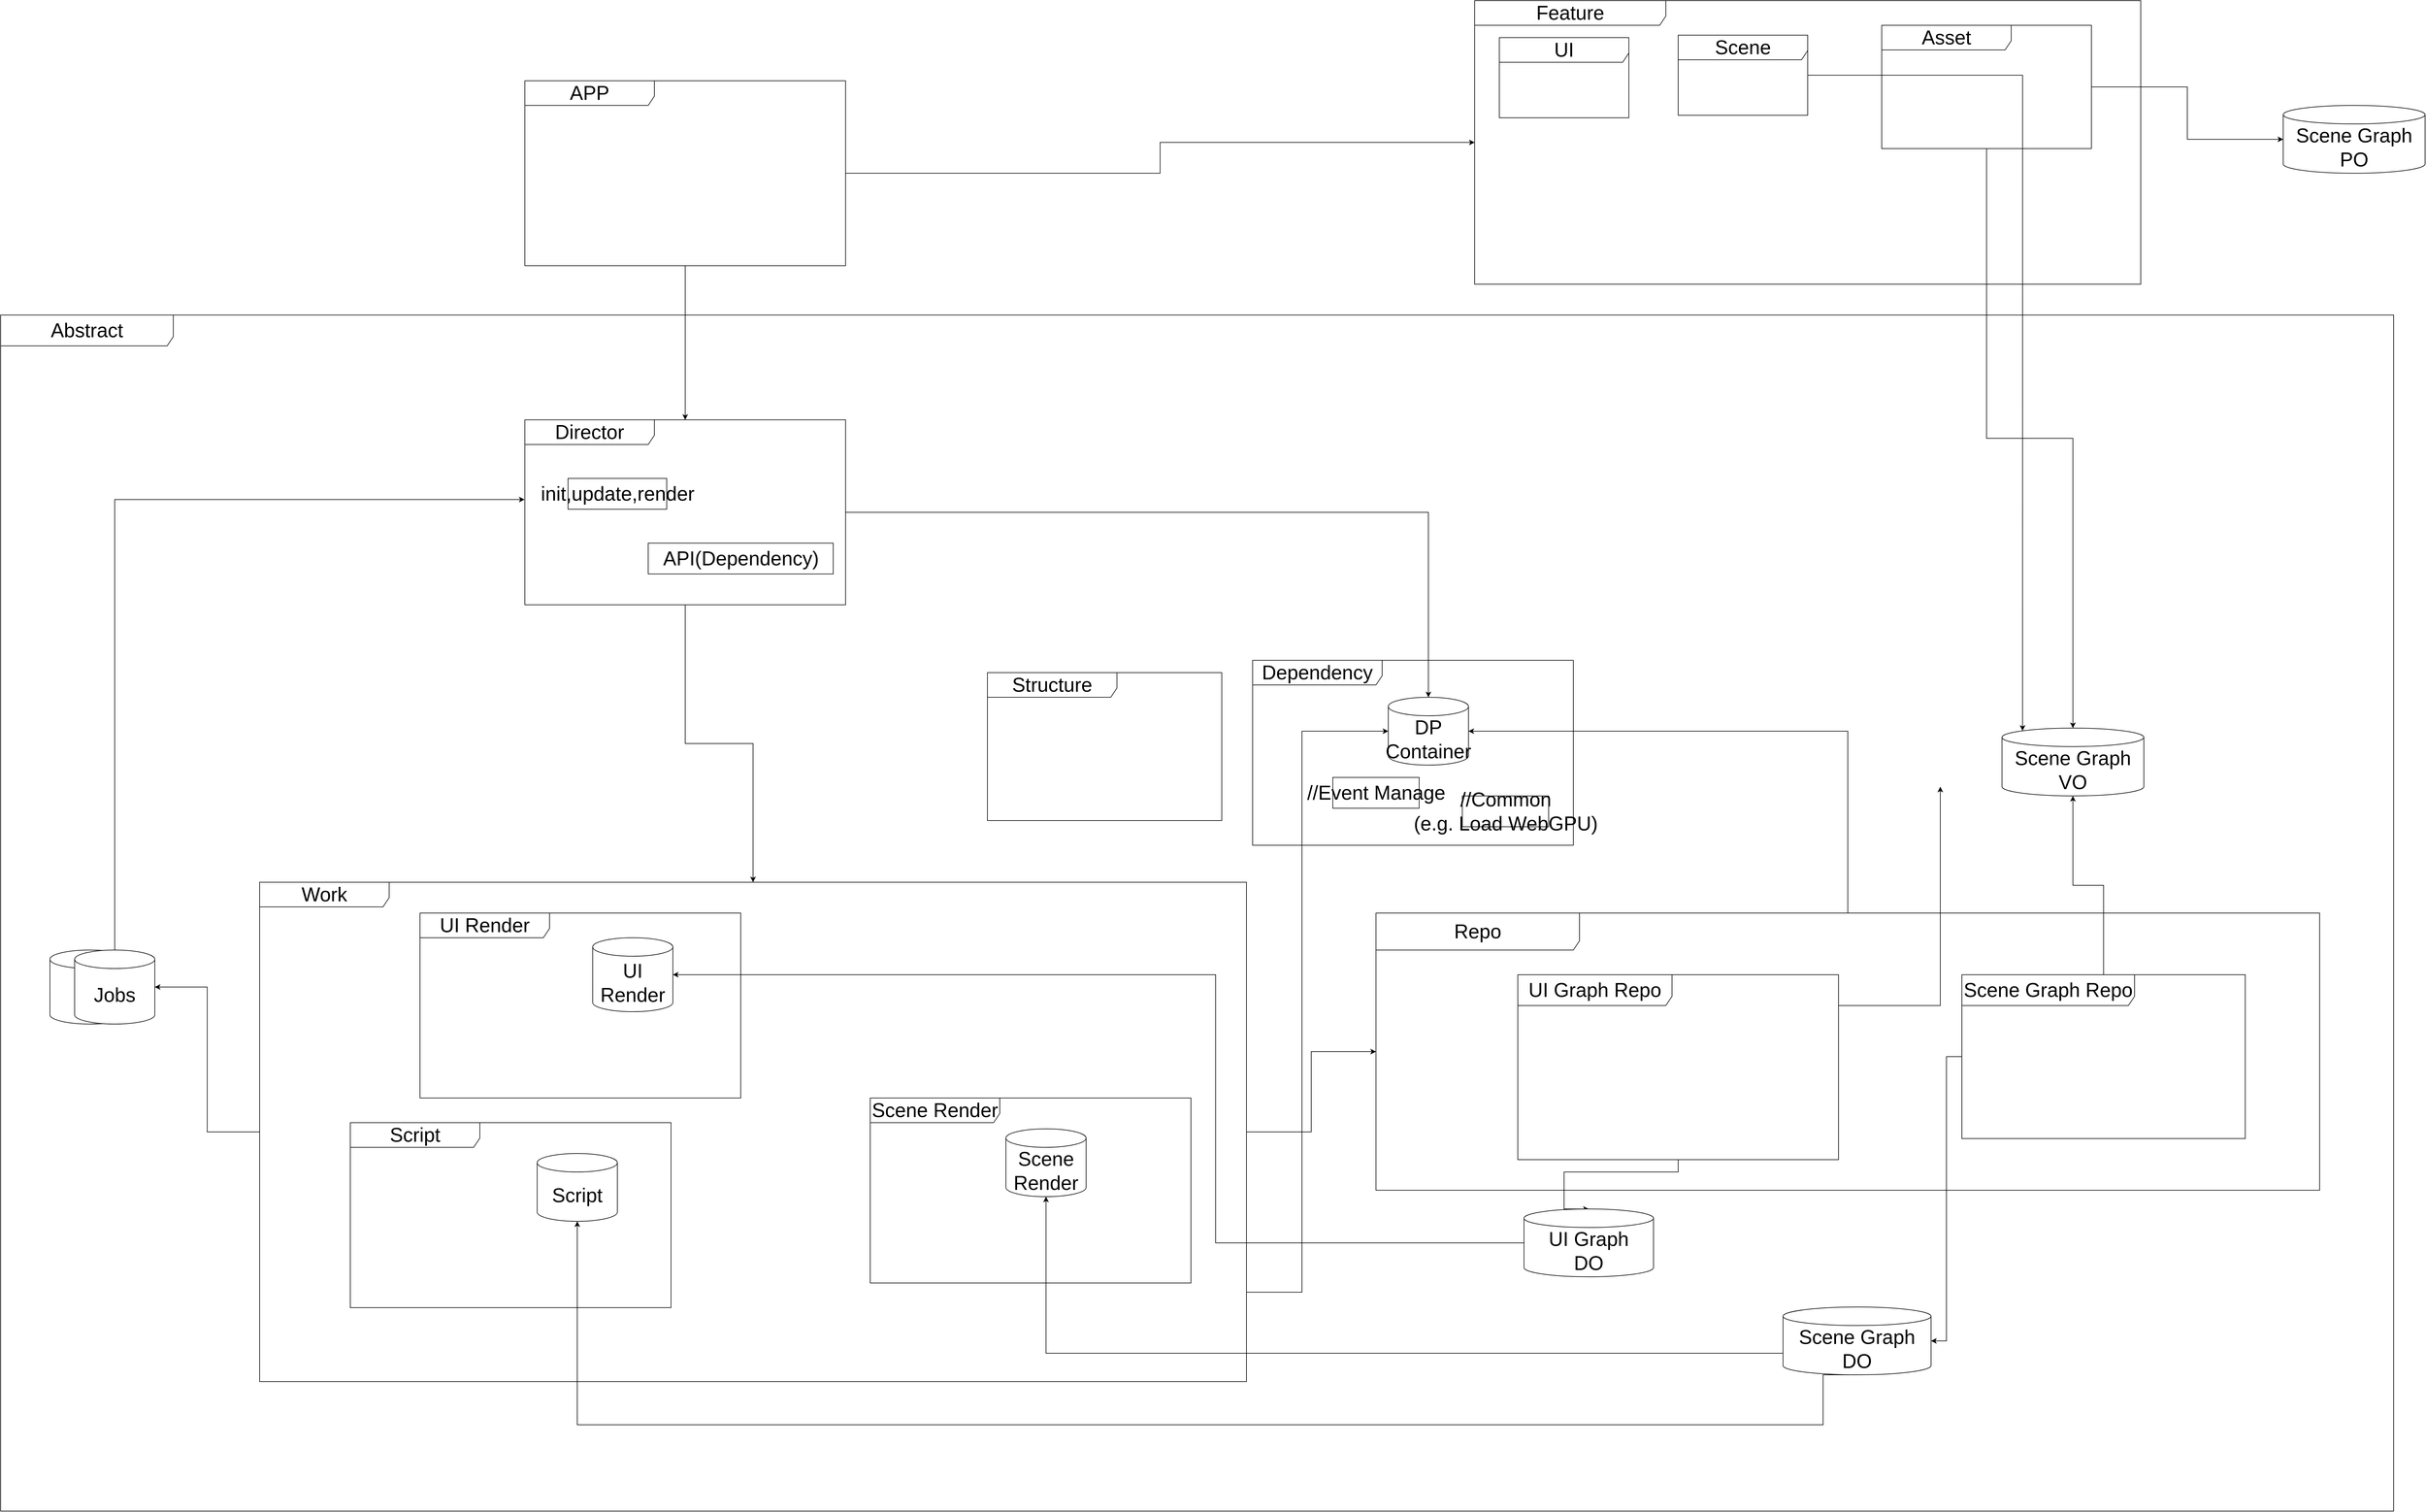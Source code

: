 <mxfile version="13.9.9" type="device"><diagram id="IrT0l2Vx541G7SaMaOg9" name="第 1 页"><mxGraphModel dx="5809" dy="4478" grid="1" gridSize="10" guides="1" tooltips="1" connect="1" arrows="1" fold="1" page="1" pageScale="1" pageWidth="827" pageHeight="1169" math="0" shadow="0"><root><mxCell id="0"/><mxCell id="1" parent="0"/><mxCell id="_QPysuhypy2DniwQNTEr-72" value="&lt;font style=&quot;font-size: 32px&quot;&gt;Abstract&lt;/font&gt;" style="shape=umlFrame;whiteSpace=wrap;html=1;width=280;height=50;fontSize=32;" parent="1" vertex="1"><mxGeometry x="-1220" y="-700" width="3880" height="1940" as="geometry"/></mxCell><mxCell id="_QPysuhypy2DniwQNTEr-68" style="edgeStyle=orthogonalEdgeStyle;rounded=0;orthogonalLoop=1;jettySize=auto;html=1;startArrow=none;startFill=0;fontSize=32;" parent="1" source="_QPysuhypy2DniwQNTEr-28" target="_QPysuhypy2DniwQNTEr-39" edge="1"><mxGeometry relative="1" as="geometry"/></mxCell><mxCell id="NWFlwatxBJqdQgYkWCqM-21" style="edgeStyle=orthogonalEdgeStyle;rounded=0;orthogonalLoop=1;jettySize=auto;html=1;startArrow=none;startFill=0;endArrow=classic;endFill=1;" parent="1" source="_QPysuhypy2DniwQNTEr-28" target="_QPysuhypy2DniwQNTEr-58" edge="1"><mxGeometry relative="1" as="geometry"/></mxCell><mxCell id="_QPysuhypy2DniwQNTEr-28" value="&lt;font style=&quot;font-size: 32px;&quot;&gt;Director&lt;/font&gt;" style="shape=umlFrame;whiteSpace=wrap;html=1;width=210;height=40;fontSize=32;" parent="1" vertex="1"><mxGeometry x="-370" y="-530" width="520" height="300" as="geometry"/></mxCell><mxCell id="_QPysuhypy2DniwQNTEr-62" style="edgeStyle=orthogonalEdgeStyle;rounded=0;orthogonalLoop=1;jettySize=auto;html=1;entryX=1;entryY=0.5;entryDx=0;entryDy=0;entryPerimeter=0;startArrow=none;startFill=0;fontSize=32;" parent="1" source="_QPysuhypy2DniwQNTEr-58" target="_QPysuhypy2DniwQNTEr-31" edge="1"><mxGeometry relative="1" as="geometry"/></mxCell><mxCell id="_QPysuhypy2DniwQNTEr-63" style="edgeStyle=orthogonalEdgeStyle;rounded=0;orthogonalLoop=1;jettySize=auto;html=1;entryX=0;entryY=0.5;entryDx=0;entryDy=0;entryPerimeter=0;startArrow=none;startFill=0;fontSize=32;" parent="1" source="_QPysuhypy2DniwQNTEr-58" target="_QPysuhypy2DniwQNTEr-39" edge="1"><mxGeometry relative="1" as="geometry"><Array as="points"><mxPoint x="890" y="885"/><mxPoint x="890" y="-25"/></Array></mxGeometry></mxCell><mxCell id="_QPysuhypy2DniwQNTEr-58" value="&lt;font style=&quot;font-size: 32px&quot;&gt;Work&lt;/font&gt;" style="shape=umlFrame;whiteSpace=wrap;html=1;width=210;height=40;fontSize=32;" parent="1" vertex="1"><mxGeometry x="-800" y="220" width="1600" height="810" as="geometry"/></mxCell><mxCell id="_QPysuhypy2DniwQNTEr-64" style="edgeStyle=orthogonalEdgeStyle;rounded=0;orthogonalLoop=1;jettySize=auto;html=1;entryX=1;entryY=0.5;entryDx=0;entryDy=0;entryPerimeter=0;startArrow=none;startFill=0;fontSize=32;" parent="1" source="_QPysuhypy2DniwQNTEr-59" target="_QPysuhypy2DniwQNTEr-39" edge="1"><mxGeometry relative="1" as="geometry"/></mxCell><mxCell id="NWFlwatxBJqdQgYkWCqM-4" style="edgeStyle=orthogonalEdgeStyle;rounded=0;orthogonalLoop=1;jettySize=auto;html=1;" parent="1" source="_QPysuhypy2DniwQNTEr-8" target="NWFlwatxBJqdQgYkWCqM-3" edge="1"><mxGeometry relative="1" as="geometry"/></mxCell><mxCell id="NWFlwatxBJqdQgYkWCqM-20" style="edgeStyle=orthogonalEdgeStyle;rounded=0;orthogonalLoop=1;jettySize=auto;html=1;endArrow=none;endFill=0;startArrow=classic;startFill=1;" parent="1" source="_QPysuhypy2DniwQNTEr-59" target="_QPysuhypy2DniwQNTEr-58" edge="1"><mxGeometry relative="1" as="geometry"/></mxCell><mxCell id="_QPysuhypy2DniwQNTEr-59" value="&lt;font style=&quot;font-size: 32px&quot;&gt;Repo&lt;/font&gt;" style="shape=umlFrame;whiteSpace=wrap;html=1;width=330;height=60;fontSize=32;" parent="1" vertex="1"><mxGeometry x="1010" y="270" width="1530" height="449.57" as="geometry"/></mxCell><mxCell id="_QPysuhypy2DniwQNTEr-10" value="&lt;font style=&quot;font-size: 32px;&quot;&gt;Scene Render&lt;/font&gt;" style="shape=umlFrame;whiteSpace=wrap;html=1;width=210;height=40;fontSize=32;" parent="1" vertex="1"><mxGeometry x="190" y="570" width="520" height="300" as="geometry"/></mxCell><mxCell id="_QPysuhypy2DniwQNTEr-20" value="&lt;font style=&quot;font-size: 32px;&quot;&gt;Script&lt;/font&gt;" style="shape=umlFrame;whiteSpace=wrap;html=1;width=210;height=40;fontSize=32;" parent="1" vertex="1"><mxGeometry x="-653" y="610" width="520" height="300" as="geometry"/></mxCell><mxCell id="_QPysuhypy2DniwQNTEr-70" style="edgeStyle=orthogonalEdgeStyle;rounded=0;orthogonalLoop=1;jettySize=auto;html=1;entryX=0.5;entryY=0;entryDx=0;entryDy=0;entryPerimeter=0;startArrow=none;startFill=0;fontSize=32;" parent="1" source="_QPysuhypy2DniwQNTEr-22" target="_QPysuhypy2DniwQNTEr-26" edge="1"><mxGeometry relative="1" as="geometry"><Array as="points"><mxPoint x="1500" y="690"/><mxPoint x="1315" y="690"/></Array></mxGeometry></mxCell><mxCell id="NWFlwatxBJqdQgYkWCqM-16" style="edgeStyle=orthogonalEdgeStyle;rounded=0;orthogonalLoop=1;jettySize=auto;html=1;entryX=0.5;entryY=1;entryDx=0;entryDy=0;entryPerimeter=0;" parent="1" source="_QPysuhypy2DniwQNTEr-22" edge="1"><mxGeometry relative="1" as="geometry"><mxPoint x="1925.0" y="65" as="targetPoint"/><Array as="points"><mxPoint x="1925" y="420"/></Array></mxGeometry></mxCell><mxCell id="_QPysuhypy2DniwQNTEr-22" value="&lt;font style=&quot;font-size: 32px&quot;&gt;UI Graph Repo&lt;/font&gt;" style="shape=umlFrame;whiteSpace=wrap;html=1;width=250;height=50;fontSize=32;" parent="1" vertex="1"><mxGeometry x="1240" y="370" width="520" height="300" as="geometry"/></mxCell><mxCell id="NWFlwatxBJqdQgYkWCqM-17" style="edgeStyle=orthogonalEdgeStyle;rounded=0;orthogonalLoop=1;jettySize=auto;html=1;entryX=0;entryY=0;entryDx=0;entryDy=75;entryPerimeter=0;startArrow=classic;startFill=1;endArrow=none;endFill=0;" parent="1" source="_QPysuhypy2DniwQNTEr-24" target="_QPysuhypy2DniwQNTEr-21" edge="1"><mxGeometry relative="1" as="geometry"><Array as="points"><mxPoint x="475" y="984"/></Array></mxGeometry></mxCell><mxCell id="_QPysuhypy2DniwQNTEr-24" value="Scene Render" style="shape=cylinder3;whiteSpace=wrap;html=1;boundedLbl=1;backgroundOutline=1;size=15;fontSize=32;" parent="1" vertex="1"><mxGeometry x="410" y="620" width="130" height="110" as="geometry"/></mxCell><mxCell id="_QPysuhypy2DniwQNTEr-26" value="UI Graph&lt;br&gt;DO" style="shape=cylinder3;whiteSpace=wrap;html=1;boundedLbl=1;backgroundOutline=1;size=15;fontSize=32;" parent="1" vertex="1"><mxGeometry x="1250" y="750" width="210" height="110" as="geometry"/></mxCell><mxCell id="_QPysuhypy2DniwQNTEr-69" style="edgeStyle=orthogonalEdgeStyle;rounded=0;orthogonalLoop=1;jettySize=auto;html=1;startArrow=none;startFill=0;fontSize=32;" parent="1" source="_QPysuhypy2DniwQNTEr-27" target="_QPysuhypy2DniwQNTEr-28" edge="1"><mxGeometry relative="1" as="geometry"/></mxCell><mxCell id="NWFlwatxBJqdQgYkWCqM-6" style="edgeStyle=orthogonalEdgeStyle;rounded=0;orthogonalLoop=1;jettySize=auto;html=1;" parent="1" source="_QPysuhypy2DniwQNTEr-27" target="NWFlwatxBJqdQgYkWCqM-1" edge="1"><mxGeometry relative="1" as="geometry"/></mxCell><mxCell id="_QPysuhypy2DniwQNTEr-27" value="&lt;font style=&quot;font-size: 32px;&quot;&gt;APP&lt;/font&gt;" style="shape=umlFrame;whiteSpace=wrap;html=1;width=210;height=40;fontSize=32;" parent="1" vertex="1"><mxGeometry x="-370" y="-1080" width="520" height="300" as="geometry"/></mxCell><mxCell id="_QPysuhypy2DniwQNTEr-38" value="&lt;font style=&quot;font-size: 32px;&quot;&gt;Dependency&lt;/font&gt;" style="shape=umlFrame;whiteSpace=wrap;html=1;width=210;height=40;fontSize=32;" parent="1" vertex="1"><mxGeometry x="810" y="-140" width="520" height="300" as="geometry"/></mxCell><mxCell id="_QPysuhypy2DniwQNTEr-39" value="DP Container" style="shape=cylinder3;whiteSpace=wrap;html=1;boundedLbl=1;backgroundOutline=1;size=15;fontSize=32;" parent="1" vertex="1"><mxGeometry x="1030" y="-80" width="130" height="110" as="geometry"/></mxCell><mxCell id="_QPysuhypy2DniwQNTEr-40" value="//Event Manage" style="html=1;fontSize=32;" parent="1" vertex="1"><mxGeometry x="940" y="50" width="140" height="50" as="geometry"/></mxCell><mxCell id="NWFlwatxBJqdQgYkWCqM-19" style="edgeStyle=orthogonalEdgeStyle;rounded=0;orthogonalLoop=1;jettySize=auto;html=1;entryX=0.5;entryY=1;entryDx=0;entryDy=0;entryPerimeter=0;startArrow=classic;startFill=1;endArrow=none;endFill=0;" parent="1" source="_QPysuhypy2DniwQNTEr-41" target="_QPysuhypy2DniwQNTEr-21" edge="1"><mxGeometry relative="1" as="geometry"><Array as="points"><mxPoint x="-285" y="1100"/><mxPoint x="1735" y="1100"/></Array></mxGeometry></mxCell><mxCell id="_QPysuhypy2DniwQNTEr-41" value="Script" style="shape=cylinder3;whiteSpace=wrap;html=1;boundedLbl=1;backgroundOutline=1;size=15;fontSize=32;" parent="1" vertex="1"><mxGeometry x="-350" y="660" width="130" height="110" as="geometry"/></mxCell><mxCell id="_QPysuhypy2DniwQNTEr-42" value="init,update,render" style="html=1;fontSize=32;" parent="1" vertex="1"><mxGeometry x="-300" y="-435" width="160" height="50" as="geometry"/></mxCell><mxCell id="_QPysuhypy2DniwQNTEr-43" value="API(Dependency)" style="html=1;fontSize=32;" parent="1" vertex="1"><mxGeometry x="-170" y="-330" width="300" height="50" as="geometry"/></mxCell><mxCell id="_QPysuhypy2DniwQNTEr-49" value="" style="group;fontSize=32;" parent="1" vertex="1" connectable="0"><mxGeometry x="-1140" y="330" width="170" height="120" as="geometry"/></mxCell><mxCell id="_QPysuhypy2DniwQNTEr-30" value="" style="shape=cylinder3;whiteSpace=wrap;html=1;boundedLbl=1;backgroundOutline=1;size=15;fontSize=32;" parent="_QPysuhypy2DniwQNTEr-49" vertex="1"><mxGeometry width="130" height="120" as="geometry"/></mxCell><mxCell id="_QPysuhypy2DniwQNTEr-31" value="Jobs" style="shape=cylinder3;whiteSpace=wrap;html=1;boundedLbl=1;backgroundOutline=1;size=15;fontSize=32;" parent="_QPysuhypy2DniwQNTEr-49" vertex="1"><mxGeometry x="40" width="130" height="120" as="geometry"/></mxCell><mxCell id="_QPysuhypy2DniwQNTEr-11" value="&lt;font style=&quot;font-size: 32px;&quot;&gt;UI Render&lt;/font&gt;" style="shape=umlFrame;whiteSpace=wrap;html=1;width=210;height=40;fontSize=32;" parent="1" vertex="1"><mxGeometry x="-540" y="270" width="520" height="300" as="geometry"/></mxCell><mxCell id="NWFlwatxBJqdQgYkWCqM-18" style="edgeStyle=orthogonalEdgeStyle;rounded=0;orthogonalLoop=1;jettySize=auto;html=1;entryX=0;entryY=0.5;entryDx=0;entryDy=0;entryPerimeter=0;startArrow=classic;startFill=1;endArrow=none;endFill=0;" parent="1" source="_QPysuhypy2DniwQNTEr-25" target="_QPysuhypy2DniwQNTEr-26" edge="1"><mxGeometry relative="1" as="geometry"><Array as="points"><mxPoint x="750" y="370"/><mxPoint x="750" y="805"/></Array></mxGeometry></mxCell><mxCell id="_QPysuhypy2DniwQNTEr-25" value="UI Render" style="shape=cylinder3;whiteSpace=wrap;html=1;boundedLbl=1;backgroundOutline=1;size=15;fontSize=32;" parent="1" vertex="1"><mxGeometry x="-260" y="310" width="130" height="120" as="geometry"/></mxCell><mxCell id="_QPysuhypy2DniwQNTEr-71" style="edgeStyle=orthogonalEdgeStyle;rounded=0;orthogonalLoop=1;jettySize=auto;html=1;entryX=1;entryY=0.5;entryDx=0;entryDy=0;entryPerimeter=0;startArrow=none;startFill=0;fontSize=32;" parent="1" source="_QPysuhypy2DniwQNTEr-8" target="_QPysuhypy2DniwQNTEr-21" edge="1"><mxGeometry relative="1" as="geometry"/></mxCell><mxCell id="_QPysuhypy2DniwQNTEr-8" value="&lt;font style=&quot;font-size: 32px&quot;&gt;Scene Graph Repo&lt;/font&gt;" style="shape=umlFrame;whiteSpace=wrap;html=1;width=280;height=50;fontSize=32;" parent="1" vertex="1"><mxGeometry x="1959.996" y="370.004" width="459.471" height="265.714" as="geometry"/></mxCell><mxCell id="_QPysuhypy2DniwQNTEr-21" value="Scene Graph&lt;br&gt;DO" style="shape=cylinder3;whiteSpace=wrap;html=1;boundedLbl=1;backgroundOutline=1;size=15;fontSize=32;" parent="1" vertex="1"><mxGeometry x="1670" y="909" width="240" height="110" as="geometry"/></mxCell><mxCell id="_QPysuhypy2DniwQNTEr-60" value="//Common&lt;br style=&quot;font-size: 32px&quot;&gt;(e.g. Load WebGPU)" style="html=1;fontSize=32;" parent="1" vertex="1"><mxGeometry x="1150" y="80" width="140" height="50" as="geometry"/></mxCell><mxCell id="_QPysuhypy2DniwQNTEr-61" style="edgeStyle=orthogonalEdgeStyle;rounded=0;orthogonalLoop=1;jettySize=auto;html=1;exitX=0.5;exitY=0;exitDx=0;exitDy=0;exitPerimeter=0;entryX=-0.001;entryY=0.431;entryDx=0;entryDy=0;entryPerimeter=0;startArrow=none;startFill=0;fontSize=32;" parent="1" source="_QPysuhypy2DniwQNTEr-31" target="_QPysuhypy2DniwQNTEr-28" edge="1"><mxGeometry relative="1" as="geometry"/></mxCell><mxCell id="NWFlwatxBJqdQgYkWCqM-1" value="&lt;font style=&quot;font-size: 32px&quot;&gt;Feature&lt;/font&gt;" style="shape=umlFrame;whiteSpace=wrap;html=1;width=310;height=40;fontSize=32;" parent="1" vertex="1"><mxGeometry x="1170" y="-1210" width="1080" height="460" as="geometry"/></mxCell><mxCell id="NWFlwatxBJqdQgYkWCqM-14" style="edgeStyle=orthogonalEdgeStyle;rounded=0;orthogonalLoop=1;jettySize=auto;html=1;entryX=0.5;entryY=0;entryDx=0;entryDy=0;entryPerimeter=0;" parent="1" source="NWFlwatxBJqdQgYkWCqM-2" target="NWFlwatxBJqdQgYkWCqM-3" edge="1"><mxGeometry relative="1" as="geometry"/></mxCell><mxCell id="NWFlwatxBJqdQgYkWCqM-26" style="edgeStyle=orthogonalEdgeStyle;rounded=0;orthogonalLoop=1;jettySize=auto;html=1;startArrow=none;startFill=0;endArrow=classic;endFill=1;" parent="1" source="NWFlwatxBJqdQgYkWCqM-2" target="NWFlwatxBJqdQgYkWCqM-25" edge="1"><mxGeometry relative="1" as="geometry"/></mxCell><mxCell id="NWFlwatxBJqdQgYkWCqM-2" value="&lt;font style=&quot;font-size: 32px&quot;&gt;Asset&lt;/font&gt;" style="shape=umlFrame;whiteSpace=wrap;html=1;width=210;height=40;fontSize=32;" parent="1" vertex="1"><mxGeometry x="1830" y="-1170" width="340" height="200" as="geometry"/></mxCell><mxCell id="NWFlwatxBJqdQgYkWCqM-3" value="Scene Graph&lt;br&gt;VO" style="shape=cylinder3;whiteSpace=wrap;html=1;boundedLbl=1;backgroundOutline=1;size=15;fontSize=32;" parent="1" vertex="1"><mxGeometry x="2025" y="-30" width="230" height="110" as="geometry"/></mxCell><mxCell id="NWFlwatxBJqdQgYkWCqM-8" value="&lt;font style=&quot;font-size: 32px&quot;&gt;UI&lt;/font&gt;" style="shape=umlFrame;whiteSpace=wrap;html=1;width=210;height=40;fontSize=32;" parent="1" vertex="1"><mxGeometry x="1210" y="-1150" width="210" height="130" as="geometry"/></mxCell><mxCell id="NWFlwatxBJqdQgYkWCqM-13" style="edgeStyle=orthogonalEdgeStyle;rounded=0;orthogonalLoop=1;jettySize=auto;html=1;entryX=0.145;entryY=0;entryDx=0;entryDy=4.35;entryPerimeter=0;" parent="1" source="NWFlwatxBJqdQgYkWCqM-9" target="NWFlwatxBJqdQgYkWCqM-3" edge="1"><mxGeometry relative="1" as="geometry"/></mxCell><mxCell id="NWFlwatxBJqdQgYkWCqM-9" value="&lt;font style=&quot;font-size: 32px&quot;&gt;Scene&lt;/font&gt;" style="shape=umlFrame;whiteSpace=wrap;html=1;width=210;height=40;fontSize=32;" parent="1" vertex="1"><mxGeometry x="1500" y="-1154" width="210" height="130" as="geometry"/></mxCell><mxCell id="NWFlwatxBJqdQgYkWCqM-24" value="&lt;font style=&quot;font-size: 32px&quot;&gt;Structure&lt;/font&gt;" style="shape=umlFrame;whiteSpace=wrap;html=1;width=210;height=40;fontSize=32;" parent="1" vertex="1"><mxGeometry x="380" y="-120" width="380" height="240" as="geometry"/></mxCell><mxCell id="NWFlwatxBJqdQgYkWCqM-25" value="Scene Graph&lt;br&gt;PO" style="shape=cylinder3;whiteSpace=wrap;html=1;boundedLbl=1;backgroundOutline=1;size=15;fontSize=32;" parent="1" vertex="1"><mxGeometry x="2481.0" y="-1040" width="230" height="110" as="geometry"/></mxCell></root></mxGraphModel></diagram></mxfile>